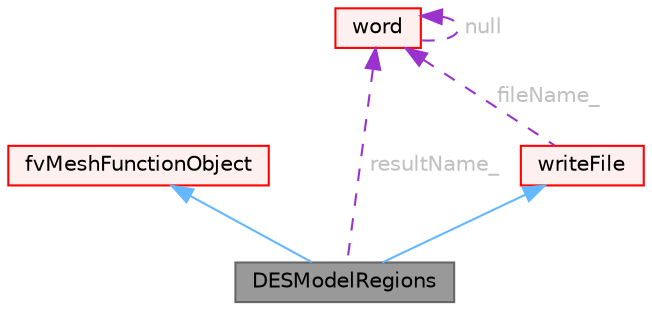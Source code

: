 digraph "DESModelRegions"
{
 // LATEX_PDF_SIZE
  bgcolor="transparent";
  edge [fontname=Helvetica,fontsize=10,labelfontname=Helvetica,labelfontsize=10];
  node [fontname=Helvetica,fontsize=10,shape=box,height=0.2,width=0.4];
  Node1 [id="Node000001",label="DESModelRegions",height=0.2,width=0.4,color="gray40", fillcolor="grey60", style="filled", fontcolor="black",tooltip="Computes an indicator field for detached eddy simulation (DES) turbulence calculations,..."];
  Node2 -> Node1 [id="edge1_Node000001_Node000002",dir="back",color="steelblue1",style="solid",tooltip=" "];
  Node2 [id="Node000002",label="fvMeshFunctionObject",height=0.2,width=0.4,color="red", fillcolor="#FFF0F0", style="filled",URL="$classFoam_1_1functionObjects_1_1fvMeshFunctionObject.html",tooltip="Specialization of Foam::functionObject for an Foam::fvMesh, providing a reference to the Foam::fvMesh..."];
  Node76 -> Node1 [id="edge2_Node000001_Node000076",dir="back",color="steelblue1",style="solid",tooltip=" "];
  Node76 [id="Node000076",label="writeFile",height=0.2,width=0.4,color="red", fillcolor="#FFF0F0", style="filled",URL="$classFoam_1_1functionObjects_1_1writeFile.html",tooltip="Base class for writing single files from the function objects."];
  Node7 -> Node76 [id="edge3_Node000076_Node000007",dir="back",color="darkorchid3",style="dashed",tooltip=" ",label=" fileName_",fontcolor="grey" ];
  Node7 [id="Node000007",label="word",height=0.2,width=0.4,color="red", fillcolor="#FFF0F0", style="filled",URL="$classFoam_1_1word.html",tooltip="A class for handling words, derived from Foam::string."];
  Node7 -> Node7 [id="edge4_Node000007_Node000007",dir="back",color="darkorchid3",style="dashed",tooltip=" ",label=" null",fontcolor="grey" ];
  Node7 -> Node1 [id="edge5_Node000001_Node000007",dir="back",color="darkorchid3",style="dashed",tooltip=" ",label=" resultName_",fontcolor="grey" ];
}
